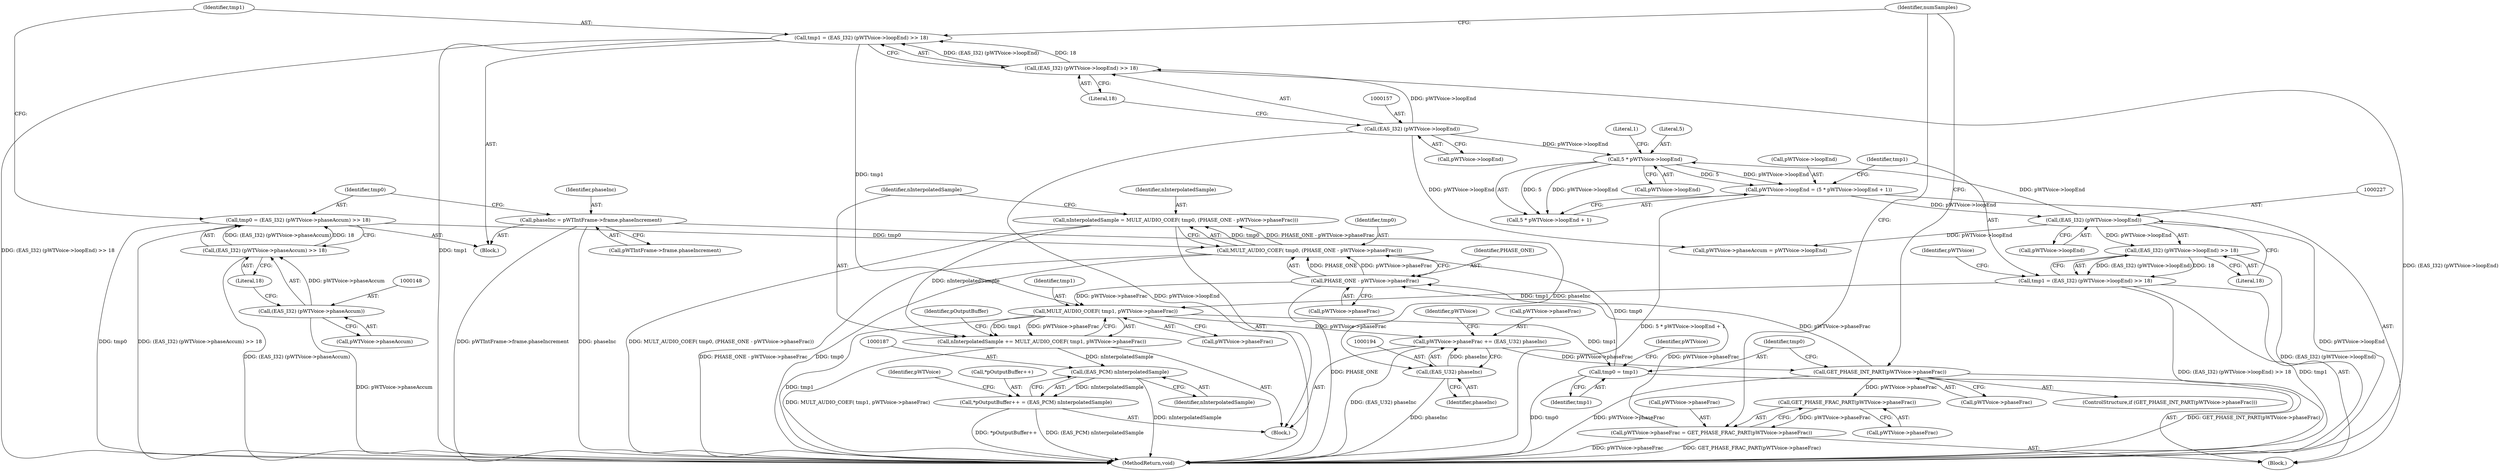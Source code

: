 digraph "0_Android_24d7c408c52143bce7b49de82f3913fd8d1219cf_2@integer" {
"1000166" [label="(Call,nInterpolatedSample = MULT_AUDIO_COEF( tmp0, (PHASE_ONE - pWTVoice->phaseFrac)))"];
"1000168" [label="(Call,MULT_AUDIO_COEF( tmp0, (PHASE_ONE - pWTVoice->phaseFrac)))"];
"1000202" [label="(Call,tmp0 = tmp1)"];
"1000177" [label="(Call,MULT_AUDIO_COEF( tmp1, pWTVoice->phaseFrac))"];
"1000153" [label="(Call,tmp1 = (EAS_I32) (pWTVoice->loopEnd) >> 18)"];
"1000155" [label="(Call,(EAS_I32) (pWTVoice->loopEnd) >> 18)"];
"1000156" [label="(Call,(EAS_I32) (pWTVoice->loopEnd))"];
"1000223" [label="(Call,tmp1 = (EAS_I32) (pWTVoice->loopEnd) >> 18)"];
"1000225" [label="(Call,(EAS_I32) (pWTVoice->loopEnd) >> 18)"];
"1000226" [label="(Call,(EAS_I32) (pWTVoice->loopEnd))"];
"1000212" [label="(Call,pWTVoice->loopEnd = (5 * pWTVoice->loopEnd + 1))"];
"1000217" [label="(Call,5 * pWTVoice->loopEnd)"];
"1000170" [label="(Call,PHASE_ONE - pWTVoice->phaseFrac)"];
"1000232" [label="(Call,pWTVoice->phaseFrac = GET_PHASE_FRAC_PART(pWTVoice->phaseFrac))"];
"1000236" [label="(Call,GET_PHASE_FRAC_PART(pWTVoice->phaseFrac))"];
"1000197" [label="(Call,GET_PHASE_INT_PART(pWTVoice->phaseFrac))"];
"1000189" [label="(Call,pWTVoice->phaseFrac += (EAS_U32) phaseInc)"];
"1000193" [label="(Call,(EAS_U32) phaseInc)"];
"1000137" [label="(Call,phaseInc = pWTIntFrame->frame.phaseIncrement)"];
"1000144" [label="(Call,tmp0 = (EAS_I32) (pWTVoice->phaseAccum) >> 18)"];
"1000146" [label="(Call,(EAS_I32) (pWTVoice->phaseAccum) >> 18)"];
"1000147" [label="(Call,(EAS_I32) (pWTVoice->phaseAccum))"];
"1000175" [label="(Call,nInterpolatedSample += MULT_AUDIO_COEF( tmp1, pWTVoice->phaseFrac))"];
"1000186" [label="(Call,(EAS_PCM) nInterpolatedSample)"];
"1000182" [label="(Call,*pOutputBuffer++ = (EAS_PCM) nInterpolatedSample)"];
"1000185" [label="(Identifier,pOutputBuffer)"];
"1000166" [label="(Call,nInterpolatedSample = MULT_AUDIO_COEF( tmp0, (PHASE_ONE - pWTVoice->phaseFrac)))"];
"1000240" [label="(MethodReturn,void)"];
"1000217" [label="(Call,5 * pWTVoice->loopEnd)"];
"1000224" [label="(Identifier,tmp1)"];
"1000219" [label="(Call,pWTVoice->loopEnd)"];
"1000198" [label="(Call,pWTVoice->phaseFrac)"];
"1000138" [label="(Identifier,phaseInc)"];
"1000197" [label="(Call,GET_PHASE_INT_PART(pWTVoice->phaseFrac))"];
"1000156" [label="(Call,(EAS_I32) (pWTVoice->loopEnd))"];
"1000158" [label="(Call,pWTVoice->loopEnd)"];
"1000146" [label="(Call,(EAS_I32) (pWTVoice->phaseAccum) >> 18)"];
"1000191" [label="(Identifier,pWTVoice)"];
"1000225" [label="(Call,(EAS_I32) (pWTVoice->loopEnd) >> 18)"];
"1000161" [label="(Literal,18)"];
"1000175" [label="(Call,nInterpolatedSample += MULT_AUDIO_COEF( tmp1, pWTVoice->phaseFrac))"];
"1000201" [label="(Block,)"];
"1000155" [label="(Call,(EAS_I32) (pWTVoice->loopEnd) >> 18)"];
"1000213" [label="(Call,pWTVoice->loopEnd)"];
"1000176" [label="(Identifier,nInterpolatedSample)"];
"1000177" [label="(Call,MULT_AUDIO_COEF( tmp1, pWTVoice->phaseFrac))"];
"1000232" [label="(Call,pWTVoice->phaseFrac = GET_PHASE_FRAC_PART(pWTVoice->phaseFrac))"];
"1000199" [label="(Identifier,pWTVoice)"];
"1000169" [label="(Identifier,tmp0)"];
"1000204" [label="(Identifier,tmp1)"];
"1000179" [label="(Call,pWTVoice->phaseFrac)"];
"1000189" [label="(Call,pWTVoice->phaseFrac += (EAS_U32) phaseInc)"];
"1000203" [label="(Identifier,tmp0)"];
"1000216" [label="(Call,5 * pWTVoice->loopEnd + 1)"];
"1000109" [label="(Block,)"];
"1000170" [label="(Call,PHASE_ONE - pWTVoice->phaseFrac)"];
"1000236" [label="(Call,GET_PHASE_FRAC_PART(pWTVoice->phaseFrac))"];
"1000165" [label="(Block,)"];
"1000168" [label="(Call,MULT_AUDIO_COEF( tmp0, (PHASE_ONE - pWTVoice->phaseFrac)))"];
"1000188" [label="(Identifier,nInterpolatedSample)"];
"1000154" [label="(Identifier,tmp1)"];
"1000167" [label="(Identifier,nInterpolatedSample)"];
"1000205" [label="(Call,pWTVoice->phaseAccum = pWTVoice->loopEnd)"];
"1000196" [label="(ControlStructure,if (GET_PHASE_INT_PART(pWTVoice->phaseFrac)))"];
"1000149" [label="(Call,pWTVoice->phaseAccum)"];
"1000164" [label="(Identifier,numSamples)"];
"1000178" [label="(Identifier,tmp1)"];
"1000172" [label="(Call,pWTVoice->phaseFrac)"];
"1000222" [label="(Literal,1)"];
"1000190" [label="(Call,pWTVoice->phaseFrac)"];
"1000195" [label="(Identifier,phaseInc)"];
"1000182" [label="(Call,*pOutputBuffer++ = (EAS_PCM) nInterpolatedSample)"];
"1000233" [label="(Call,pWTVoice->phaseFrac)"];
"1000186" [label="(Call,(EAS_PCM) nInterpolatedSample)"];
"1000153" [label="(Call,tmp1 = (EAS_I32) (pWTVoice->loopEnd) >> 18)"];
"1000218" [label="(Literal,5)"];
"1000145" [label="(Identifier,tmp0)"];
"1000147" [label="(Call,(EAS_I32) (pWTVoice->phaseAccum))"];
"1000183" [label="(Call,*pOutputBuffer++)"];
"1000223" [label="(Call,tmp1 = (EAS_I32) (pWTVoice->loopEnd) >> 18)"];
"1000193" [label="(Call,(EAS_U32) phaseInc)"];
"1000212" [label="(Call,pWTVoice->loopEnd = (5 * pWTVoice->loopEnd + 1))"];
"1000152" [label="(Literal,18)"];
"1000139" [label="(Call,pWTIntFrame->frame.phaseIncrement)"];
"1000137" [label="(Call,phaseInc = pWTIntFrame->frame.phaseIncrement)"];
"1000207" [label="(Identifier,pWTVoice)"];
"1000228" [label="(Call,pWTVoice->loopEnd)"];
"1000237" [label="(Call,pWTVoice->phaseFrac)"];
"1000144" [label="(Call,tmp0 = (EAS_I32) (pWTVoice->phaseAccum) >> 18)"];
"1000226" [label="(Call,(EAS_I32) (pWTVoice->loopEnd))"];
"1000171" [label="(Identifier,PHASE_ONE)"];
"1000231" [label="(Literal,18)"];
"1000234" [label="(Identifier,pWTVoice)"];
"1000202" [label="(Call,tmp0 = tmp1)"];
"1000166" -> "1000165"  [label="AST: "];
"1000166" -> "1000168"  [label="CFG: "];
"1000167" -> "1000166"  [label="AST: "];
"1000168" -> "1000166"  [label="AST: "];
"1000176" -> "1000166"  [label="CFG: "];
"1000166" -> "1000240"  [label="DDG: MULT_AUDIO_COEF( tmp0, (PHASE_ONE - pWTVoice->phaseFrac))"];
"1000168" -> "1000166"  [label="DDG: tmp0"];
"1000168" -> "1000166"  [label="DDG: PHASE_ONE - pWTVoice->phaseFrac"];
"1000166" -> "1000175"  [label="DDG: nInterpolatedSample"];
"1000168" -> "1000170"  [label="CFG: "];
"1000169" -> "1000168"  [label="AST: "];
"1000170" -> "1000168"  [label="AST: "];
"1000168" -> "1000240"  [label="DDG: tmp0"];
"1000168" -> "1000240"  [label="DDG: PHASE_ONE - pWTVoice->phaseFrac"];
"1000202" -> "1000168"  [label="DDG: tmp0"];
"1000144" -> "1000168"  [label="DDG: tmp0"];
"1000170" -> "1000168"  [label="DDG: PHASE_ONE"];
"1000170" -> "1000168"  [label="DDG: pWTVoice->phaseFrac"];
"1000202" -> "1000201"  [label="AST: "];
"1000202" -> "1000204"  [label="CFG: "];
"1000203" -> "1000202"  [label="AST: "];
"1000204" -> "1000202"  [label="AST: "];
"1000207" -> "1000202"  [label="CFG: "];
"1000202" -> "1000240"  [label="DDG: tmp0"];
"1000177" -> "1000202"  [label="DDG: tmp1"];
"1000177" -> "1000175"  [label="AST: "];
"1000177" -> "1000179"  [label="CFG: "];
"1000178" -> "1000177"  [label="AST: "];
"1000179" -> "1000177"  [label="AST: "];
"1000175" -> "1000177"  [label="CFG: "];
"1000177" -> "1000240"  [label="DDG: tmp1"];
"1000177" -> "1000175"  [label="DDG: tmp1"];
"1000177" -> "1000175"  [label="DDG: pWTVoice->phaseFrac"];
"1000153" -> "1000177"  [label="DDG: tmp1"];
"1000223" -> "1000177"  [label="DDG: tmp1"];
"1000170" -> "1000177"  [label="DDG: pWTVoice->phaseFrac"];
"1000177" -> "1000189"  [label="DDG: pWTVoice->phaseFrac"];
"1000153" -> "1000109"  [label="AST: "];
"1000153" -> "1000155"  [label="CFG: "];
"1000154" -> "1000153"  [label="AST: "];
"1000155" -> "1000153"  [label="AST: "];
"1000164" -> "1000153"  [label="CFG: "];
"1000153" -> "1000240"  [label="DDG: (EAS_I32) (pWTVoice->loopEnd) >> 18"];
"1000153" -> "1000240"  [label="DDG: tmp1"];
"1000155" -> "1000153"  [label="DDG: (EAS_I32) (pWTVoice->loopEnd)"];
"1000155" -> "1000153"  [label="DDG: 18"];
"1000155" -> "1000161"  [label="CFG: "];
"1000156" -> "1000155"  [label="AST: "];
"1000161" -> "1000155"  [label="AST: "];
"1000155" -> "1000240"  [label="DDG: (EAS_I32) (pWTVoice->loopEnd)"];
"1000156" -> "1000155"  [label="DDG: pWTVoice->loopEnd"];
"1000156" -> "1000158"  [label="CFG: "];
"1000157" -> "1000156"  [label="AST: "];
"1000158" -> "1000156"  [label="AST: "];
"1000161" -> "1000156"  [label="CFG: "];
"1000156" -> "1000240"  [label="DDG: pWTVoice->loopEnd"];
"1000156" -> "1000205"  [label="DDG: pWTVoice->loopEnd"];
"1000156" -> "1000217"  [label="DDG: pWTVoice->loopEnd"];
"1000223" -> "1000201"  [label="AST: "];
"1000223" -> "1000225"  [label="CFG: "];
"1000224" -> "1000223"  [label="AST: "];
"1000225" -> "1000223"  [label="AST: "];
"1000234" -> "1000223"  [label="CFG: "];
"1000223" -> "1000240"  [label="DDG: (EAS_I32) (pWTVoice->loopEnd) >> 18"];
"1000223" -> "1000240"  [label="DDG: tmp1"];
"1000225" -> "1000223"  [label="DDG: (EAS_I32) (pWTVoice->loopEnd)"];
"1000225" -> "1000223"  [label="DDG: 18"];
"1000225" -> "1000231"  [label="CFG: "];
"1000226" -> "1000225"  [label="AST: "];
"1000231" -> "1000225"  [label="AST: "];
"1000225" -> "1000240"  [label="DDG: (EAS_I32) (pWTVoice->loopEnd)"];
"1000226" -> "1000225"  [label="DDG: pWTVoice->loopEnd"];
"1000226" -> "1000228"  [label="CFG: "];
"1000227" -> "1000226"  [label="AST: "];
"1000228" -> "1000226"  [label="AST: "];
"1000231" -> "1000226"  [label="CFG: "];
"1000226" -> "1000240"  [label="DDG: pWTVoice->loopEnd"];
"1000226" -> "1000205"  [label="DDG: pWTVoice->loopEnd"];
"1000226" -> "1000217"  [label="DDG: pWTVoice->loopEnd"];
"1000212" -> "1000226"  [label="DDG: pWTVoice->loopEnd"];
"1000212" -> "1000201"  [label="AST: "];
"1000212" -> "1000216"  [label="CFG: "];
"1000213" -> "1000212"  [label="AST: "];
"1000216" -> "1000212"  [label="AST: "];
"1000224" -> "1000212"  [label="CFG: "];
"1000212" -> "1000240"  [label="DDG: 5 * pWTVoice->loopEnd + 1"];
"1000217" -> "1000212"  [label="DDG: 5"];
"1000217" -> "1000212"  [label="DDG: pWTVoice->loopEnd"];
"1000217" -> "1000216"  [label="AST: "];
"1000217" -> "1000219"  [label="CFG: "];
"1000218" -> "1000217"  [label="AST: "];
"1000219" -> "1000217"  [label="AST: "];
"1000222" -> "1000217"  [label="CFG: "];
"1000217" -> "1000216"  [label="DDG: 5"];
"1000217" -> "1000216"  [label="DDG: pWTVoice->loopEnd"];
"1000170" -> "1000172"  [label="CFG: "];
"1000171" -> "1000170"  [label="AST: "];
"1000172" -> "1000170"  [label="AST: "];
"1000170" -> "1000240"  [label="DDG: PHASE_ONE"];
"1000232" -> "1000170"  [label="DDG: pWTVoice->phaseFrac"];
"1000197" -> "1000170"  [label="DDG: pWTVoice->phaseFrac"];
"1000232" -> "1000201"  [label="AST: "];
"1000232" -> "1000236"  [label="CFG: "];
"1000233" -> "1000232"  [label="AST: "];
"1000236" -> "1000232"  [label="AST: "];
"1000164" -> "1000232"  [label="CFG: "];
"1000232" -> "1000240"  [label="DDG: GET_PHASE_FRAC_PART(pWTVoice->phaseFrac)"];
"1000232" -> "1000240"  [label="DDG: pWTVoice->phaseFrac"];
"1000236" -> "1000232"  [label="DDG: pWTVoice->phaseFrac"];
"1000236" -> "1000237"  [label="CFG: "];
"1000237" -> "1000236"  [label="AST: "];
"1000197" -> "1000236"  [label="DDG: pWTVoice->phaseFrac"];
"1000197" -> "1000196"  [label="AST: "];
"1000197" -> "1000198"  [label="CFG: "];
"1000198" -> "1000197"  [label="AST: "];
"1000164" -> "1000197"  [label="CFG: "];
"1000203" -> "1000197"  [label="CFG: "];
"1000197" -> "1000240"  [label="DDG: GET_PHASE_INT_PART(pWTVoice->phaseFrac)"];
"1000197" -> "1000240"  [label="DDG: pWTVoice->phaseFrac"];
"1000189" -> "1000197"  [label="DDG: pWTVoice->phaseFrac"];
"1000189" -> "1000165"  [label="AST: "];
"1000189" -> "1000193"  [label="CFG: "];
"1000190" -> "1000189"  [label="AST: "];
"1000193" -> "1000189"  [label="AST: "];
"1000199" -> "1000189"  [label="CFG: "];
"1000189" -> "1000240"  [label="DDG: (EAS_U32) phaseInc"];
"1000193" -> "1000189"  [label="DDG: phaseInc"];
"1000193" -> "1000195"  [label="CFG: "];
"1000194" -> "1000193"  [label="AST: "];
"1000195" -> "1000193"  [label="AST: "];
"1000193" -> "1000240"  [label="DDG: phaseInc"];
"1000137" -> "1000193"  [label="DDG: phaseInc"];
"1000137" -> "1000109"  [label="AST: "];
"1000137" -> "1000139"  [label="CFG: "];
"1000138" -> "1000137"  [label="AST: "];
"1000139" -> "1000137"  [label="AST: "];
"1000145" -> "1000137"  [label="CFG: "];
"1000137" -> "1000240"  [label="DDG: pWTIntFrame->frame.phaseIncrement"];
"1000137" -> "1000240"  [label="DDG: phaseInc"];
"1000144" -> "1000109"  [label="AST: "];
"1000144" -> "1000146"  [label="CFG: "];
"1000145" -> "1000144"  [label="AST: "];
"1000146" -> "1000144"  [label="AST: "];
"1000154" -> "1000144"  [label="CFG: "];
"1000144" -> "1000240"  [label="DDG: tmp0"];
"1000144" -> "1000240"  [label="DDG: (EAS_I32) (pWTVoice->phaseAccum) >> 18"];
"1000146" -> "1000144"  [label="DDG: (EAS_I32) (pWTVoice->phaseAccum)"];
"1000146" -> "1000144"  [label="DDG: 18"];
"1000146" -> "1000152"  [label="CFG: "];
"1000147" -> "1000146"  [label="AST: "];
"1000152" -> "1000146"  [label="AST: "];
"1000146" -> "1000240"  [label="DDG: (EAS_I32) (pWTVoice->phaseAccum)"];
"1000147" -> "1000146"  [label="DDG: pWTVoice->phaseAccum"];
"1000147" -> "1000149"  [label="CFG: "];
"1000148" -> "1000147"  [label="AST: "];
"1000149" -> "1000147"  [label="AST: "];
"1000152" -> "1000147"  [label="CFG: "];
"1000147" -> "1000240"  [label="DDG: pWTVoice->phaseAccum"];
"1000175" -> "1000165"  [label="AST: "];
"1000176" -> "1000175"  [label="AST: "];
"1000185" -> "1000175"  [label="CFG: "];
"1000175" -> "1000240"  [label="DDG: MULT_AUDIO_COEF( tmp1, pWTVoice->phaseFrac)"];
"1000175" -> "1000186"  [label="DDG: nInterpolatedSample"];
"1000186" -> "1000182"  [label="AST: "];
"1000186" -> "1000188"  [label="CFG: "];
"1000187" -> "1000186"  [label="AST: "];
"1000188" -> "1000186"  [label="AST: "];
"1000182" -> "1000186"  [label="CFG: "];
"1000186" -> "1000240"  [label="DDG: nInterpolatedSample"];
"1000186" -> "1000182"  [label="DDG: nInterpolatedSample"];
"1000182" -> "1000165"  [label="AST: "];
"1000183" -> "1000182"  [label="AST: "];
"1000191" -> "1000182"  [label="CFG: "];
"1000182" -> "1000240"  [label="DDG: (EAS_PCM) nInterpolatedSample"];
"1000182" -> "1000240"  [label="DDG: *pOutputBuffer++"];
}
